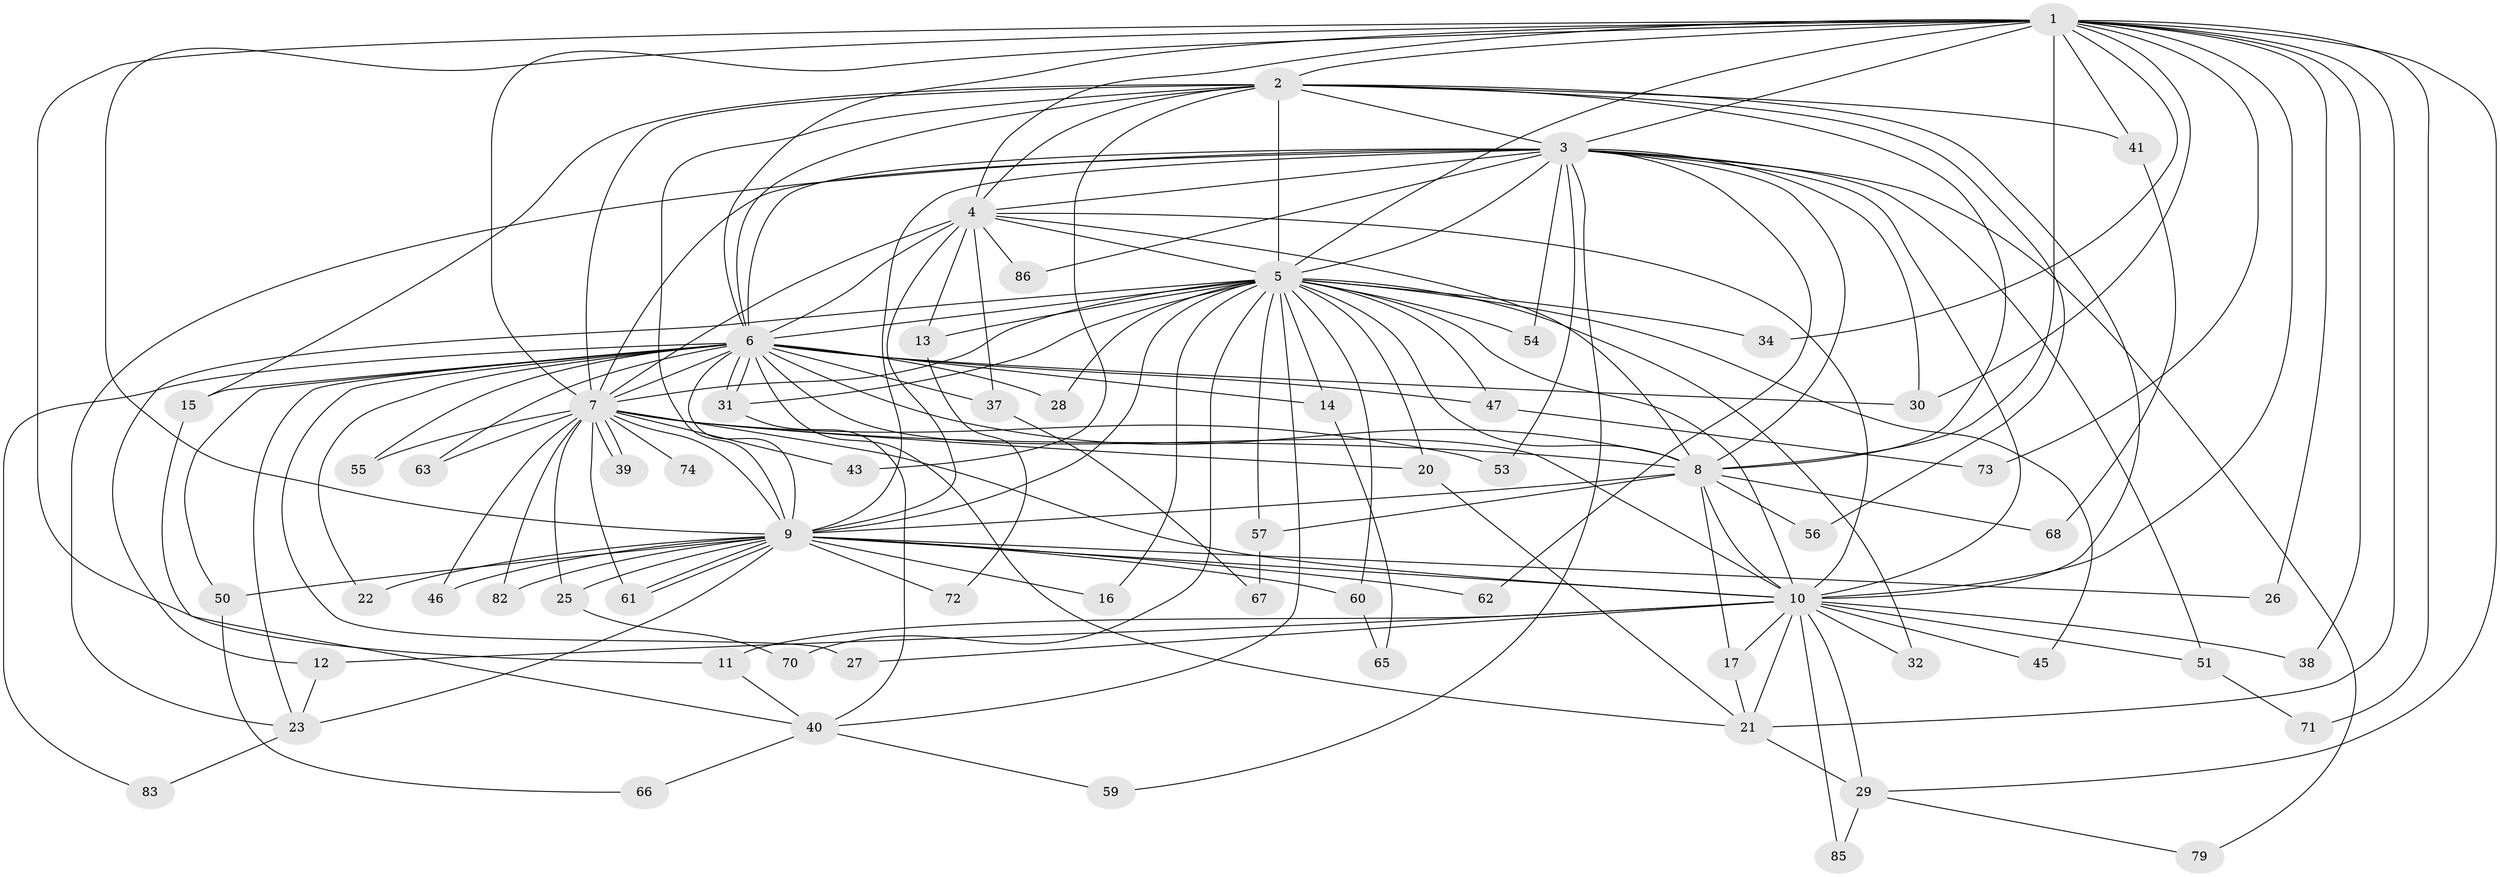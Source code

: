 // original degree distribution, {20: 0.011627906976744186, 13: 0.023255813953488372, 18: 0.011627906976744186, 15: 0.011627906976744186, 24: 0.023255813953488372, 27: 0.011627906976744186, 21: 0.011627906976744186, 22: 0.011627906976744186, 3: 0.26744186046511625, 2: 0.5232558139534884, 6: 0.023255813953488372, 4: 0.046511627906976744, 5: 0.023255813953488372}
// Generated by graph-tools (version 1.1) at 2025/41/03/06/25 10:41:43]
// undirected, 65 vertices, 165 edges
graph export_dot {
graph [start="1"]
  node [color=gray90,style=filled];
  1 [super="+64"];
  2 [super="+48"];
  3 [super="+77"];
  4 [super="+84"];
  5 [super="+35"];
  6 [super="+19"];
  7 [super="+18"];
  8 [super="+24"];
  9 [super="+81"];
  10 [super="+75"];
  11 [super="+52"];
  12 [super="+80"];
  13;
  14;
  15;
  16;
  17;
  20 [super="+58"];
  21 [super="+69"];
  22;
  23 [super="+78"];
  25;
  26;
  27;
  28;
  29 [super="+33"];
  30 [super="+49"];
  31 [super="+36"];
  32;
  34;
  37 [super="+42"];
  38;
  39;
  40 [super="+44"];
  41;
  43;
  45;
  46;
  47;
  50;
  51;
  53;
  54;
  55;
  56;
  57;
  59;
  60;
  61 [super="+76"];
  62;
  63;
  65;
  66;
  67;
  68;
  70;
  71;
  72;
  73;
  74;
  79;
  82;
  83;
  85;
  86;
  1 -- 2;
  1 -- 3;
  1 -- 4 [weight=2];
  1 -- 5;
  1 -- 6;
  1 -- 7 [weight=2];
  1 -- 8;
  1 -- 9;
  1 -- 10;
  1 -- 11;
  1 -- 26;
  1 -- 29;
  1 -- 34;
  1 -- 38;
  1 -- 41;
  1 -- 73;
  1 -- 21;
  1 -- 71;
  1 -- 30;
  2 -- 3;
  2 -- 4;
  2 -- 5 [weight=2];
  2 -- 6;
  2 -- 7;
  2 -- 8;
  2 -- 9;
  2 -- 10;
  2 -- 15;
  2 -- 41;
  2 -- 43;
  2 -- 56;
  3 -- 4;
  3 -- 5;
  3 -- 6;
  3 -- 7;
  3 -- 8;
  3 -- 9;
  3 -- 10;
  3 -- 30;
  3 -- 51;
  3 -- 53;
  3 -- 54;
  3 -- 59;
  3 -- 62;
  3 -- 79;
  3 -- 86;
  3 -- 23;
  4 -- 5;
  4 -- 6;
  4 -- 7;
  4 -- 8;
  4 -- 9 [weight=2];
  4 -- 10;
  4 -- 13;
  4 -- 37 [weight=2];
  4 -- 86;
  5 -- 6;
  5 -- 7 [weight=2];
  5 -- 8;
  5 -- 9;
  5 -- 10;
  5 -- 12;
  5 -- 13;
  5 -- 14;
  5 -- 16;
  5 -- 20;
  5 -- 28;
  5 -- 32;
  5 -- 34;
  5 -- 45;
  5 -- 47;
  5 -- 54;
  5 -- 57;
  5 -- 70;
  5 -- 40;
  5 -- 60;
  5 -- 31;
  6 -- 7 [weight=2];
  6 -- 8 [weight=2];
  6 -- 9;
  6 -- 10;
  6 -- 14;
  6 -- 15;
  6 -- 21;
  6 -- 22;
  6 -- 23;
  6 -- 27;
  6 -- 28;
  6 -- 30;
  6 -- 31;
  6 -- 31;
  6 -- 37;
  6 -- 47;
  6 -- 50;
  6 -- 55;
  6 -- 63;
  6 -- 83;
  7 -- 8;
  7 -- 9;
  7 -- 10;
  7 -- 20;
  7 -- 25;
  7 -- 39;
  7 -- 39;
  7 -- 43;
  7 -- 46;
  7 -- 53;
  7 -- 82;
  7 -- 55;
  7 -- 74;
  7 -- 63;
  7 -- 61;
  8 -- 9;
  8 -- 10;
  8 -- 17;
  8 -- 56;
  8 -- 57;
  8 -- 68;
  9 -- 10;
  9 -- 16;
  9 -- 22;
  9 -- 23 [weight=2];
  9 -- 25;
  9 -- 26;
  9 -- 46;
  9 -- 50;
  9 -- 60;
  9 -- 61;
  9 -- 61;
  9 -- 62;
  9 -- 72;
  9 -- 82;
  10 -- 11;
  10 -- 12;
  10 -- 17;
  10 -- 21;
  10 -- 27;
  10 -- 29;
  10 -- 32;
  10 -- 38;
  10 -- 45;
  10 -- 51;
  10 -- 85;
  11 -- 40;
  12 -- 23;
  13 -- 72;
  14 -- 65;
  15 -- 40;
  17 -- 21;
  20 -- 21;
  21 -- 29;
  23 -- 83;
  25 -- 70;
  29 -- 85;
  29 -- 79;
  31 -- 40;
  37 -- 67;
  40 -- 66;
  40 -- 59;
  41 -- 68;
  47 -- 73;
  50 -- 66;
  51 -- 71;
  57 -- 67;
  60 -- 65;
}
